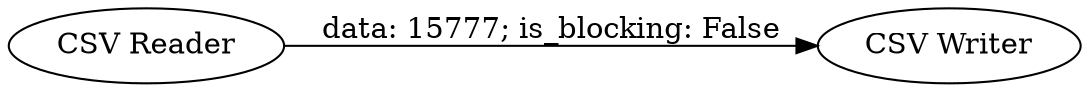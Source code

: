 digraph {
	"6370015649565990916_2" [label="CSV Writer"]
	"6370015649565990916_1" [label="CSV Reader"]
	"6370015649565990916_1" -> "6370015649565990916_2" [label="data: 15777; is_blocking: False"]
	rankdir=LR
}
